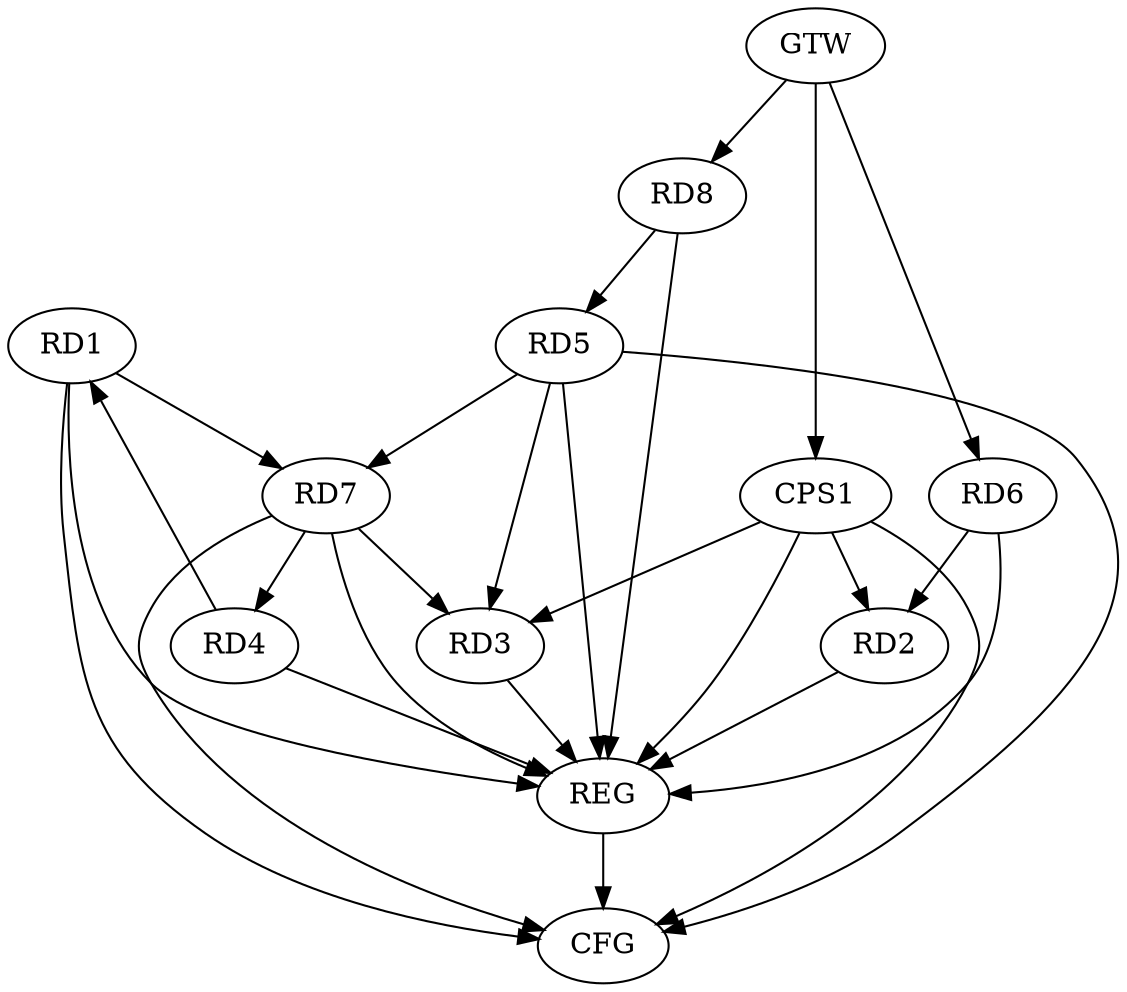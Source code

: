 strict digraph G {
  RD1 [ label="RD1" ];
  RD2 [ label="RD2" ];
  RD3 [ label="RD3" ];
  RD4 [ label="RD4" ];
  RD5 [ label="RD5" ];
  RD6 [ label="RD6" ];
  RD7 [ label="RD7" ];
  RD8 [ label="RD8" ];
  CPS1 [ label="CPS1" ];
  GTW [ label="GTW" ];
  REG [ label="REG" ];
  CFG [ label="CFG" ];
  RD4 -> RD1;
  RD1 -> RD7;
  RD6 -> RD2;
  RD5 -> RD3;
  RD7 -> RD3;
  RD7 -> RD4;
  RD5 -> RD7;
  RD8 -> RD5;
  CPS1 -> RD2;
  CPS1 -> RD3;
  GTW -> RD6;
  GTW -> RD8;
  GTW -> CPS1;
  RD1 -> REG;
  RD2 -> REG;
  RD3 -> REG;
  RD4 -> REG;
  RD5 -> REG;
  RD6 -> REG;
  RD7 -> REG;
  RD8 -> REG;
  CPS1 -> REG;
  CPS1 -> CFG;
  RD5 -> CFG;
  RD7 -> CFG;
  RD1 -> CFG;
  REG -> CFG;
}
